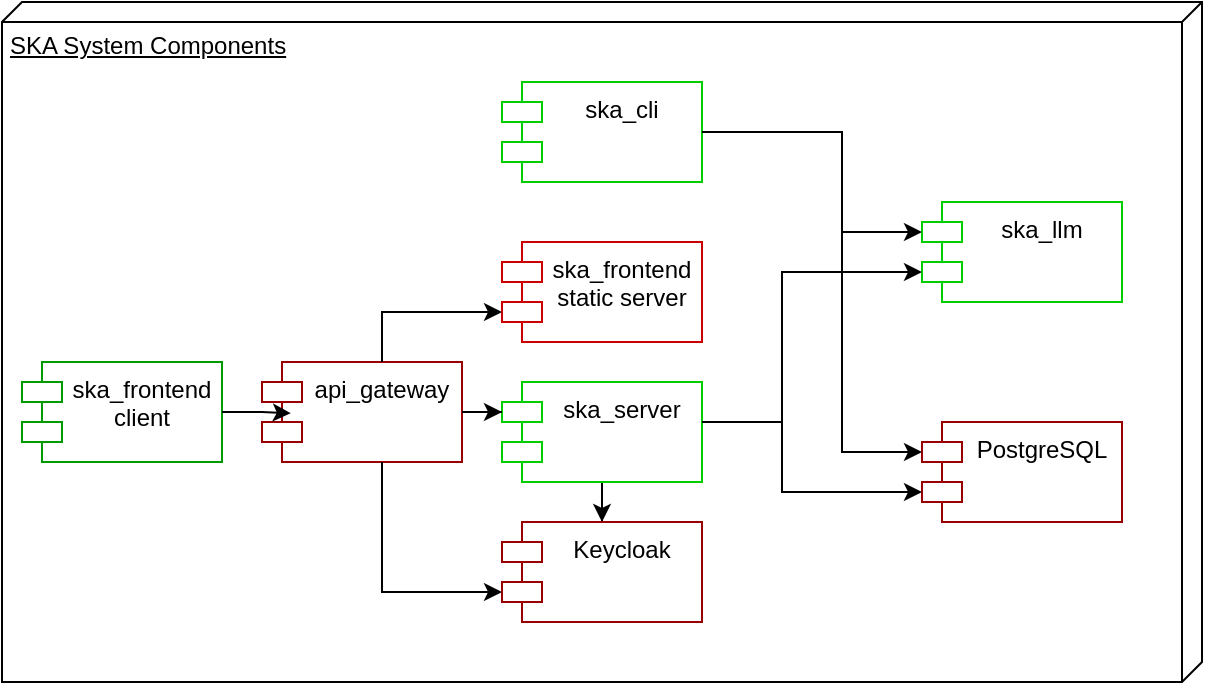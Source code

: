 <mxfile version="24.6.4" type="device">
  <diagram name="Page-1" id="5f0bae14-7c28-e335-631c-24af17079c00">
    <mxGraphModel dx="1434" dy="835" grid="1" gridSize="10" guides="1" tooltips="1" connect="1" arrows="1" fold="1" page="1" pageScale="1" pageWidth="1100" pageHeight="850" background="none" math="0" shadow="0">
      <root>
        <mxCell id="0" />
        <mxCell id="1" parent="0" />
        <mxCell id="WYI8Hgwxbw-3lVaL65Fc-2" value="SKA System Components" style="verticalAlign=top;align=left;spacingTop=8;spacingLeft=2;spacingRight=12;shape=cube;size=10;direction=south;fontStyle=4;html=1;whiteSpace=wrap;" parent="1" vertex="1">
          <mxGeometry x="120" y="130" width="600" height="340" as="geometry" />
        </mxCell>
        <mxCell id="WYI8Hgwxbw-3lVaL65Fc-3" value="ska_cli" style="shape=module;align=left;spacingLeft=20;align=center;verticalAlign=top;whiteSpace=wrap;html=1;strokeColor=#00CC00;" parent="1" vertex="1">
          <mxGeometry x="370" y="170" width="100" height="50" as="geometry" />
        </mxCell>
        <mxCell id="WYI8Hgwxbw-3lVaL65Fc-15" style="edgeStyle=orthogonalEdgeStyle;rounded=0;orthogonalLoop=1;jettySize=auto;html=1;entryX=0.5;entryY=0;entryDx=0;entryDy=0;startArrow=none;startFill=0;" parent="1" source="WYI8Hgwxbw-3lVaL65Fc-4" target="WYI8Hgwxbw-3lVaL65Fc-6" edge="1">
          <mxGeometry relative="1" as="geometry" />
        </mxCell>
        <mxCell id="WYI8Hgwxbw-3lVaL65Fc-4" value="ska_server" style="shape=module;align=left;spacingLeft=20;align=center;verticalAlign=top;whiteSpace=wrap;html=1;strokeColor=#00CC00;" parent="1" vertex="1">
          <mxGeometry x="370" y="320" width="100" height="50" as="geometry" />
        </mxCell>
        <mxCell id="WYI8Hgwxbw-3lVaL65Fc-5" value="ska_frontend static server" style="shape=module;align=left;spacingLeft=20;align=center;verticalAlign=top;whiteSpace=wrap;html=1;strokeColor=#CC0000;" parent="1" vertex="1">
          <mxGeometry x="370" y="250" width="100" height="50" as="geometry" />
        </mxCell>
        <mxCell id="WYI8Hgwxbw-3lVaL65Fc-6" value="Keycloak" style="shape=module;align=left;spacingLeft=20;align=center;verticalAlign=top;whiteSpace=wrap;html=1;strokeColor=#990000;" parent="1" vertex="1">
          <mxGeometry x="370" y="390" width="100" height="50" as="geometry" />
        </mxCell>
        <mxCell id="WYI8Hgwxbw-3lVaL65Fc-7" value="ska_llm" style="shape=module;align=left;spacingLeft=20;align=center;verticalAlign=top;whiteSpace=wrap;html=1;strokeColor=#00CC00;" parent="1" vertex="1">
          <mxGeometry x="580" y="230" width="100" height="50" as="geometry" />
        </mxCell>
        <mxCell id="WYI8Hgwxbw-3lVaL65Fc-8" value="PostgreSQL" style="shape=module;align=left;spacingLeft=20;align=center;verticalAlign=top;whiteSpace=wrap;html=1;strokeColor=#990000;" parent="1" vertex="1">
          <mxGeometry x="580" y="340" width="100" height="50" as="geometry" />
        </mxCell>
        <mxCell id="WYI8Hgwxbw-3lVaL65Fc-16" style="edgeStyle=orthogonalEdgeStyle;rounded=0;orthogonalLoop=1;jettySize=auto;html=1;entryX=0;entryY=0;entryDx=0;entryDy=35;entryPerimeter=0;" parent="1" source="WYI8Hgwxbw-3lVaL65Fc-4" target="WYI8Hgwxbw-3lVaL65Fc-7" edge="1">
          <mxGeometry relative="1" as="geometry">
            <Array as="points">
              <mxPoint x="510" y="340" />
              <mxPoint x="510" y="265" />
            </Array>
          </mxGeometry>
        </mxCell>
        <mxCell id="WYI8Hgwxbw-3lVaL65Fc-17" style="edgeStyle=orthogonalEdgeStyle;rounded=0;orthogonalLoop=1;jettySize=auto;html=1;entryX=0;entryY=0;entryDx=0;entryDy=15;entryPerimeter=0;" parent="1" source="WYI8Hgwxbw-3lVaL65Fc-3" target="WYI8Hgwxbw-3lVaL65Fc-7" edge="1">
          <mxGeometry relative="1" as="geometry">
            <Array as="points">
              <mxPoint x="540" y="195" />
              <mxPoint x="540" y="245" />
            </Array>
          </mxGeometry>
        </mxCell>
        <mxCell id="WYI8Hgwxbw-3lVaL65Fc-18" style="edgeStyle=orthogonalEdgeStyle;rounded=0;orthogonalLoop=1;jettySize=auto;html=1;entryX=0;entryY=0;entryDx=0;entryDy=15;entryPerimeter=0;" parent="1" source="WYI8Hgwxbw-3lVaL65Fc-3" target="WYI8Hgwxbw-3lVaL65Fc-8" edge="1">
          <mxGeometry relative="1" as="geometry">
            <Array as="points">
              <mxPoint x="540" y="195" />
              <mxPoint x="540" y="355" />
            </Array>
          </mxGeometry>
        </mxCell>
        <mxCell id="WYI8Hgwxbw-3lVaL65Fc-19" style="edgeStyle=orthogonalEdgeStyle;rounded=0;orthogonalLoop=1;jettySize=auto;html=1;entryX=0;entryY=0;entryDx=0;entryDy=35;entryPerimeter=0;" parent="1" source="WYI8Hgwxbw-3lVaL65Fc-4" target="WYI8Hgwxbw-3lVaL65Fc-8" edge="1">
          <mxGeometry relative="1" as="geometry">
            <Array as="points">
              <mxPoint x="510" y="340" />
              <mxPoint x="510" y="375" />
            </Array>
          </mxGeometry>
        </mxCell>
        <mxCell id="H5L-IFid7uNmawVUGkcN-1" value="api_gateway&lt;div&gt;&lt;br&gt;&lt;/div&gt;" style="shape=module;align=left;spacingLeft=20;align=center;verticalAlign=top;whiteSpace=wrap;html=1;strokeColor=#990000;" parent="1" vertex="1">
          <mxGeometry x="250" y="310" width="100" height="50" as="geometry" />
        </mxCell>
        <mxCell id="H5L-IFid7uNmawVUGkcN-6" style="edgeStyle=orthogonalEdgeStyle;rounded=0;orthogonalLoop=1;jettySize=auto;html=1;entryX=0;entryY=0;entryDx=0;entryDy=15;entryPerimeter=0;" parent="1" source="H5L-IFid7uNmawVUGkcN-1" target="WYI8Hgwxbw-3lVaL65Fc-4" edge="1">
          <mxGeometry relative="1" as="geometry" />
        </mxCell>
        <mxCell id="H5L-IFid7uNmawVUGkcN-8" style="edgeStyle=orthogonalEdgeStyle;rounded=0;orthogonalLoop=1;jettySize=auto;html=1;entryX=0;entryY=0;entryDx=0;entryDy=35;entryPerimeter=0;" parent="1" source="H5L-IFid7uNmawVUGkcN-1" target="WYI8Hgwxbw-3lVaL65Fc-5" edge="1">
          <mxGeometry relative="1" as="geometry">
            <Array as="points">
              <mxPoint x="310" y="285" />
            </Array>
          </mxGeometry>
        </mxCell>
        <mxCell id="H5L-IFid7uNmawVUGkcN-9" style="edgeStyle=orthogonalEdgeStyle;rounded=0;orthogonalLoop=1;jettySize=auto;html=1;entryX=0;entryY=0;entryDx=0;entryDy=35;entryPerimeter=0;" parent="1" source="H5L-IFid7uNmawVUGkcN-1" target="WYI8Hgwxbw-3lVaL65Fc-6" edge="1">
          <mxGeometry relative="1" as="geometry">
            <Array as="points">
              <mxPoint x="310" y="425" />
            </Array>
          </mxGeometry>
        </mxCell>
        <mxCell id="H5L-IFid7uNmawVUGkcN-11" value="ska_frontend client" style="shape=module;align=left;spacingLeft=20;align=center;verticalAlign=top;whiteSpace=wrap;html=1;strokeColor=#009900;" parent="1" vertex="1">
          <mxGeometry x="130" y="310" width="100" height="50" as="geometry" />
        </mxCell>
        <mxCell id="H5L-IFid7uNmawVUGkcN-12" style="edgeStyle=orthogonalEdgeStyle;rounded=0;orthogonalLoop=1;jettySize=auto;html=1;entryX=0.144;entryY=0.513;entryDx=0;entryDy=0;entryPerimeter=0;startArrow=none;startFill=0;" parent="1" source="H5L-IFid7uNmawVUGkcN-11" target="H5L-IFid7uNmawVUGkcN-1" edge="1">
          <mxGeometry relative="1" as="geometry" />
        </mxCell>
      </root>
    </mxGraphModel>
  </diagram>
</mxfile>

